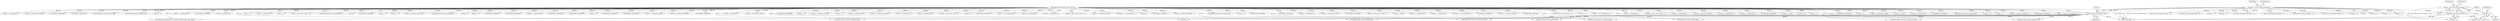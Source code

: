digraph "0_tcpdump_4601c685e7fd19c3724d5e499c69b8d3ec49933e@pointer" {
"1000885" [label="(Call,ack + 1)"];
"1000861" [label="(Call,ack = (const struct pgm_ack *)(pgm + 1))"];
"1000863" [label="(Call,(const struct pgm_ack *)(pgm + 1))"];
"1000126" [label="(Call,pgm = (const struct pgm_header *)bp)"];
"1000128" [label="(Call,(const struct pgm_header *)bp)"];
"1000108" [label="(MethodParameterIn,register const u_char *bp)"];
"1001187" [label="(Call,EXTRACT_32BITS(bp))"];
"1001215" [label="(Call,bp += 2)"];
"1001578" [label="(Call,bp += 2)"];
"1000810" [label="(Call,bp += sizeof(struct in6_addr))"];
"1001399" [label="(Call,addrtostr6(bp, nla_buf, sizeof(nla_buf)))"];
"1000948" [label="(Call,bp++)"];
"1001152" [label="(Call,bp += 2)"];
"1001262" [label="(Call,EXTRACT_32BITS(bp))"];
"1001679" [label="(Call,EXTRACT_32BITS(bp))"];
"1001089" [label="(Call,bp += sizeof(uint16_t))"];
"1000108" [label="(MethodParameterIn,register const u_char *bp)"];
"1001298" [label="(Call,EXTRACT_32BITS(bp))"];
"1001443" [label="(Call,EXTRACT_32BITS(bp))"];
"1001540" [label="(Call,bp += 2)"];
"1000540" [label="(Call,addrtostr(bp, nla_buf, sizeof(nla_buf)))"];
"1001330" [label="(Call,EXTRACT_16BITS(bp))"];
"1000602" [label="(Call,EXTRACT_32BITS(bp))"];
"1000545" [label="(Call,bp += sizeof(struct in_addr))"];
"1001872" [label="(Call,bp += sizeof(struct in6_addr))"];
"1000964" [label="(Call,EXTRACT_16BITS(bp))"];
"1000413" [label="(Call,addrtostr(bp, nla_buf, sizeof(nla_buf)))"];
"1001222" [label="(Call,bp += sizeof(uint32_t))"];
"1000859" [label="(Block,)"];
"1000794" [label="(Call,bp += sizeof(struct in_addr))"];
"1000927" [label="(Call,bp++)"];
"1001306" [label="(Call,EXTRACT_32BITS(bp))"];
"1001626" [label="(Call,bp += 2)"];
"1001404" [label="(Call,bp += sizeof(struct in6_addr))"];
"1001249" [label="(Call,bp += 2)"];
"1000886" [label="(Identifier,ack)"];
"1000472" [label="(Call,(const struct pgm_poll *)(pgm + 1))"];
"1000132" [label="(Identifier,ip)"];
"1000865" [label="(Call,pgm + 1)"];
"1000883" [label="(Call,(const u_char *) (ack + 1))"];
"1000127" [label="(Identifier,pgm)"];
"1000760" [label="(Call,addrtostr6(bp, source_buf, sizeof(source_buf)))"];
"1000604" [label="(Call,bp += sizeof(uint32_t))"];
"1000718" [label="(Call,pgm + 1)"];
"1000561" [label="(Call,bp += sizeof(struct in6_addr))"];
"1001479" [label="(Call,bp += sizeof(uint32_t))"];
"1001300" [label="(Call,bp += sizeof(uint32_t))"];
"1000589" [label="(Call,EXTRACT_32BITS(bp))"];
"1000885" [label="(Call,ack + 1)"];
"1000773" [label="(Call,bp += (2 * sizeof(uint16_t)))"];
"1001681" [label="(Call,bp += sizeof(uint32_t))"];
"1001125" [label="(Call,bp += sizeof(uint32_t))"];
"1000474" [label="(Call,pgm + 1)"];
"1000393" [label="(Call,bp = (const u_char *) (spm + 1))"];
"1001724" [label="(Call,bp += sizeof(struct in_addr))"];
"1001689" [label="(Call,bp += (2 * sizeof(uint16_t)))"];
"1001019" [label="(Call,bp++)"];
"1001477" [label="(Call,EXTRACT_32BITS(bp))"];
"1000128" [label="(Call,(const struct pgm_header *)bp)"];
"1000434" [label="(Call,bp += sizeof(struct in6_addr))"];
"1000638" [label="(Call,(const struct pgm_data *)(pgm + 1))"];
"1000805" [label="(Call,addrtostr6(bp, group_buf, sizeof(group_buf)))"];
"1001867" [label="(Call,addrtostr6(bp, nla_buf, sizeof(nla_buf)))"];
"1001325" [label="(Call,bp += 2)"];
"1001798" [label="(Call,EXTRACT_16BITS(bp))"];
"1000429" [label="(Call,addrtostr6(bp, nla_buf, sizeof(nla_buf)))"];
"1001511" [label="(Call,EXTRACT_32BITS(bp))"];
"1001189" [label="(Call,bp += sizeof(uint32_t))"];
"1001367" [label="(Call,bp += sizeof(struct in_addr))"];
"1000130" [label="(Identifier,bp)"];
"1000576" [label="(Call,EXTRACT_32BITS(bp))"];
"1000724" [label="(Call,bp = (const u_char *) (nak + 1))"];
"1001904" [label="(Call,bp += opt_len)"];
"1000978" [label="(Call,bp += sizeof(uint16_t))"];
"1001445" [label="(Call,bp += sizeof(uint32_t))"];
"1000863" [label="(Call,(const struct pgm_ack *)(pgm + 1))"];
"1001800" [label="(Call,bp += (2 * sizeof(uint16_t)))"];
"1001687" [label="(Call,EXTRACT_16BITS(bp))"];
"1000749" [label="(Call,bp += sizeof(struct in_addr))"];
"1001087" [label="(Call,EXTRACT_16BITS(bp))"];
"1000881" [label="(Call,bp = (const u_char *) (ack + 1))"];
"1001024" [label="(Call,bp++)"];
"1000126" [label="(Call,pgm = (const struct pgm_header *)bp)"];
"1000662" [label="(Call,bp = (const u_char *) (odata + 1))"];
"1000716" [label="(Call,(const struct pgm_nak *)(pgm + 1))"];
"1001506" [label="(Call,bp += 2)"];
"1001332" [label="(Call,bp += (2 * sizeof(uint16_t)))"];
"1001940" [label="(Call,zmtp1_print_datagram(ndo, bp, EXTRACT_16BITS(&pgm->pgm_length)))"];
"1000385" [label="(Call,(const struct pgm_spm *)(pgm + 1))"];
"1001513" [label="(Call,bp += sizeof(uint32_t))"];
"1000520" [label="(Call,bp = (const u_char *) (polr + 1))"];
"1001308" [label="(Call,bp += sizeof(uint32_t))"];
"1000862" [label="(Identifier,ack)"];
"1000418" [label="(Call,bp += sizeof(struct in_addr))"];
"1000512" [label="(Call,(const struct pgm_polr *)(pgm + 1))"];
"1001133" [label="(Call,bp += sizeof(uint32_t))"];
"1001256" [label="(Call,bp += sizeof(uint32_t))"];
"1001123" [label="(Call,EXTRACT_32BITS(bp))"];
"1000640" [label="(Call,pgm + 1)"];
"1001558" [label="(Call,bp += opt_len)"];
"1001602" [label="(Call,bp += 2)"];
"1001438" [label="(Call,bp += 2)"];
"1000789" [label="(Call,addrtostr(bp, group_buf, sizeof(group_buf)))"];
"1000556" [label="(Call,addrtostr6(bp, nla_buf, sizeof(nla_buf)))"];
"1001115" [label="(Call,EXTRACT_32BITS(bp))"];
"1001785" [label="(Call,bp += 2)"];
"1001835" [label="(Call,bp += sizeof(struct in_addr))"];
"1001642" [label="(Call,bp += opt_len)"];
"1000591" [label="(Call,bp += sizeof(uint32_t))"];
"1001220" [label="(Call,EXTRACT_32BITS(bp))"];
"1001362" [label="(Call,addrtostr(bp, nla_buf, sizeof(nla_buf)))"];
"1001293" [label="(Call,bp += 2)"];
"1000861" [label="(Call,ack = (const struct pgm_ack *)(pgm + 1))"];
"1001674" [label="(Call,bp += 2)"];
"1001761" [label="(Call,bp += sizeof(struct in6_addr))"];
"1000111" [label="(Block,)"];
"1001131" [label="(Call,EXTRACT_32BITS(bp))"];
"1000387" [label="(Call,pgm + 1)"];
"1000496" [label="(Call,bp = (const u_char *) (poll_msg + 1))"];
"1001792" [label="(Call,bp += sizeof(uint32_t))"];
"1000514" [label="(Call,pgm + 1)"];
"1000765" [label="(Call,bp += sizeof(struct in6_addr))"];
"1001254" [label="(Call,EXTRACT_32BITS(bp))"];
"1000780" [label="(Call,EXTRACT_16BITS(bp))"];
"1000677" [label="(Call,pgm + 1)"];
"1001830" [label="(Call,addrtostr(bp, nla_buf, sizeof(nla_buf)))"];
"1001719" [label="(Call,addrtostr(bp, nla_buf, sizeof(nla_buf)))"];
"1001662" [label="(Call,bp += 2)"];
"1001962" [label="(MethodReturn,RET)"];
"1000887" [label="(Literal,1)"];
"1001117" [label="(Call,bp += sizeof(uint32_t))"];
"1001790" [label="(Call,EXTRACT_32BITS(bp))"];
"1001264" [label="(Call,bp += sizeof(uint32_t))"];
"1000744" [label="(Call,addrtostr(bp, source_buf, sizeof(source_buf)))"];
"1001110" [label="(Call,bp += 2)"];
"1000578" [label="(Call,bp += sizeof(uint32_t))"];
"1001472" [label="(Call,bp += 2)"];
"1000699" [label="(Call,bp = (const u_char *) (rdata + 1))"];
"1000675" [label="(Call,(const struct pgm_data *)(pgm + 1))"];
"1000870" [label="(Identifier,ack)"];
"1001756" [label="(Call,addrtostr6(bp, nla_buf, sizeof(nla_buf)))"];
"1000885" -> "1000883"  [label="AST: "];
"1000885" -> "1000887"  [label="CFG: "];
"1000886" -> "1000885"  [label="AST: "];
"1000887" -> "1000885"  [label="AST: "];
"1000883" -> "1000885"  [label="CFG: "];
"1000885" -> "1001962"  [label="DDG: ack"];
"1000861" -> "1000885"  [label="DDG: ack"];
"1000861" -> "1000859"  [label="AST: "];
"1000861" -> "1000863"  [label="CFG: "];
"1000862" -> "1000861"  [label="AST: "];
"1000863" -> "1000861"  [label="AST: "];
"1000870" -> "1000861"  [label="CFG: "];
"1000861" -> "1001962"  [label="DDG: (const struct pgm_ack *)(pgm + 1)"];
"1000863" -> "1000861"  [label="DDG: pgm + 1"];
"1000861" -> "1000883"  [label="DDG: ack"];
"1000863" -> "1000865"  [label="CFG: "];
"1000864" -> "1000863"  [label="AST: "];
"1000865" -> "1000863"  [label="AST: "];
"1000863" -> "1001962"  [label="DDG: pgm + 1"];
"1000126" -> "1000863"  [label="DDG: pgm"];
"1000126" -> "1000111"  [label="AST: "];
"1000126" -> "1000128"  [label="CFG: "];
"1000127" -> "1000126"  [label="AST: "];
"1000128" -> "1000126"  [label="AST: "];
"1000132" -> "1000126"  [label="CFG: "];
"1000126" -> "1001962"  [label="DDG: pgm"];
"1000126" -> "1001962"  [label="DDG: (const struct pgm_header *)bp"];
"1000128" -> "1000126"  [label="DDG: bp"];
"1000126" -> "1000385"  [label="DDG: pgm"];
"1000126" -> "1000387"  [label="DDG: pgm"];
"1000126" -> "1000472"  [label="DDG: pgm"];
"1000126" -> "1000474"  [label="DDG: pgm"];
"1000126" -> "1000512"  [label="DDG: pgm"];
"1000126" -> "1000514"  [label="DDG: pgm"];
"1000126" -> "1000638"  [label="DDG: pgm"];
"1000126" -> "1000640"  [label="DDG: pgm"];
"1000126" -> "1000675"  [label="DDG: pgm"];
"1000126" -> "1000677"  [label="DDG: pgm"];
"1000126" -> "1000716"  [label="DDG: pgm"];
"1000126" -> "1000718"  [label="DDG: pgm"];
"1000126" -> "1000865"  [label="DDG: pgm"];
"1000128" -> "1000130"  [label="CFG: "];
"1000129" -> "1000128"  [label="AST: "];
"1000130" -> "1000128"  [label="AST: "];
"1000128" -> "1001962"  [label="DDG: bp"];
"1000108" -> "1000128"  [label="DDG: bp"];
"1000128" -> "1000413"  [label="DDG: bp"];
"1000128" -> "1000429"  [label="DDG: bp"];
"1000128" -> "1000540"  [label="DDG: bp"];
"1000128" -> "1000556"  [label="DDG: bp"];
"1000128" -> "1000744"  [label="DDG: bp"];
"1000128" -> "1000760"  [label="DDG: bp"];
"1000128" -> "1000789"  [label="DDG: bp"];
"1000128" -> "1000805"  [label="DDG: bp"];
"1000128" -> "1000927"  [label="DDG: bp"];
"1000128" -> "1001940"  [label="DDG: bp"];
"1000108" -> "1000106"  [label="AST: "];
"1000108" -> "1001962"  [label="DDG: bp"];
"1000108" -> "1000393"  [label="DDG: bp"];
"1000108" -> "1000413"  [label="DDG: bp"];
"1000108" -> "1000418"  [label="DDG: bp"];
"1000108" -> "1000429"  [label="DDG: bp"];
"1000108" -> "1000434"  [label="DDG: bp"];
"1000108" -> "1000496"  [label="DDG: bp"];
"1000108" -> "1000520"  [label="DDG: bp"];
"1000108" -> "1000540"  [label="DDG: bp"];
"1000108" -> "1000545"  [label="DDG: bp"];
"1000108" -> "1000556"  [label="DDG: bp"];
"1000108" -> "1000561"  [label="DDG: bp"];
"1000108" -> "1000576"  [label="DDG: bp"];
"1000108" -> "1000578"  [label="DDG: bp"];
"1000108" -> "1000589"  [label="DDG: bp"];
"1000108" -> "1000591"  [label="DDG: bp"];
"1000108" -> "1000602"  [label="DDG: bp"];
"1000108" -> "1000604"  [label="DDG: bp"];
"1000108" -> "1000662"  [label="DDG: bp"];
"1000108" -> "1000699"  [label="DDG: bp"];
"1000108" -> "1000724"  [label="DDG: bp"];
"1000108" -> "1000744"  [label="DDG: bp"];
"1000108" -> "1000749"  [label="DDG: bp"];
"1000108" -> "1000760"  [label="DDG: bp"];
"1000108" -> "1000765"  [label="DDG: bp"];
"1000108" -> "1000773"  [label="DDG: bp"];
"1000108" -> "1000780"  [label="DDG: bp"];
"1000108" -> "1000789"  [label="DDG: bp"];
"1000108" -> "1000794"  [label="DDG: bp"];
"1000108" -> "1000805"  [label="DDG: bp"];
"1000108" -> "1000810"  [label="DDG: bp"];
"1000108" -> "1000881"  [label="DDG: bp"];
"1000108" -> "1000927"  [label="DDG: bp"];
"1000108" -> "1000948"  [label="DDG: bp"];
"1000108" -> "1000964"  [label="DDG: bp"];
"1000108" -> "1000978"  [label="DDG: bp"];
"1000108" -> "1001019"  [label="DDG: bp"];
"1000108" -> "1001024"  [label="DDG: bp"];
"1000108" -> "1001087"  [label="DDG: bp"];
"1000108" -> "1001089"  [label="DDG: bp"];
"1000108" -> "1001110"  [label="DDG: bp"];
"1000108" -> "1001115"  [label="DDG: bp"];
"1000108" -> "1001117"  [label="DDG: bp"];
"1000108" -> "1001123"  [label="DDG: bp"];
"1000108" -> "1001125"  [label="DDG: bp"];
"1000108" -> "1001131"  [label="DDG: bp"];
"1000108" -> "1001133"  [label="DDG: bp"];
"1000108" -> "1001152"  [label="DDG: bp"];
"1000108" -> "1001187"  [label="DDG: bp"];
"1000108" -> "1001189"  [label="DDG: bp"];
"1000108" -> "1001215"  [label="DDG: bp"];
"1000108" -> "1001220"  [label="DDG: bp"];
"1000108" -> "1001222"  [label="DDG: bp"];
"1000108" -> "1001249"  [label="DDG: bp"];
"1000108" -> "1001254"  [label="DDG: bp"];
"1000108" -> "1001256"  [label="DDG: bp"];
"1000108" -> "1001262"  [label="DDG: bp"];
"1000108" -> "1001264"  [label="DDG: bp"];
"1000108" -> "1001293"  [label="DDG: bp"];
"1000108" -> "1001298"  [label="DDG: bp"];
"1000108" -> "1001300"  [label="DDG: bp"];
"1000108" -> "1001306"  [label="DDG: bp"];
"1000108" -> "1001308"  [label="DDG: bp"];
"1000108" -> "1001325"  [label="DDG: bp"];
"1000108" -> "1001330"  [label="DDG: bp"];
"1000108" -> "1001332"  [label="DDG: bp"];
"1000108" -> "1001362"  [label="DDG: bp"];
"1000108" -> "1001367"  [label="DDG: bp"];
"1000108" -> "1001399"  [label="DDG: bp"];
"1000108" -> "1001404"  [label="DDG: bp"];
"1000108" -> "1001438"  [label="DDG: bp"];
"1000108" -> "1001443"  [label="DDG: bp"];
"1000108" -> "1001445"  [label="DDG: bp"];
"1000108" -> "1001472"  [label="DDG: bp"];
"1000108" -> "1001477"  [label="DDG: bp"];
"1000108" -> "1001479"  [label="DDG: bp"];
"1000108" -> "1001506"  [label="DDG: bp"];
"1000108" -> "1001511"  [label="DDG: bp"];
"1000108" -> "1001513"  [label="DDG: bp"];
"1000108" -> "1001540"  [label="DDG: bp"];
"1000108" -> "1001558"  [label="DDG: bp"];
"1000108" -> "1001578"  [label="DDG: bp"];
"1000108" -> "1001602"  [label="DDG: bp"];
"1000108" -> "1001626"  [label="DDG: bp"];
"1000108" -> "1001642"  [label="DDG: bp"];
"1000108" -> "1001662"  [label="DDG: bp"];
"1000108" -> "1001674"  [label="DDG: bp"];
"1000108" -> "1001679"  [label="DDG: bp"];
"1000108" -> "1001681"  [label="DDG: bp"];
"1000108" -> "1001687"  [label="DDG: bp"];
"1000108" -> "1001689"  [label="DDG: bp"];
"1000108" -> "1001719"  [label="DDG: bp"];
"1000108" -> "1001724"  [label="DDG: bp"];
"1000108" -> "1001756"  [label="DDG: bp"];
"1000108" -> "1001761"  [label="DDG: bp"];
"1000108" -> "1001785"  [label="DDG: bp"];
"1000108" -> "1001790"  [label="DDG: bp"];
"1000108" -> "1001792"  [label="DDG: bp"];
"1000108" -> "1001798"  [label="DDG: bp"];
"1000108" -> "1001800"  [label="DDG: bp"];
"1000108" -> "1001830"  [label="DDG: bp"];
"1000108" -> "1001835"  [label="DDG: bp"];
"1000108" -> "1001867"  [label="DDG: bp"];
"1000108" -> "1001872"  [label="DDG: bp"];
"1000108" -> "1001904"  [label="DDG: bp"];
"1000108" -> "1001940"  [label="DDG: bp"];
}
